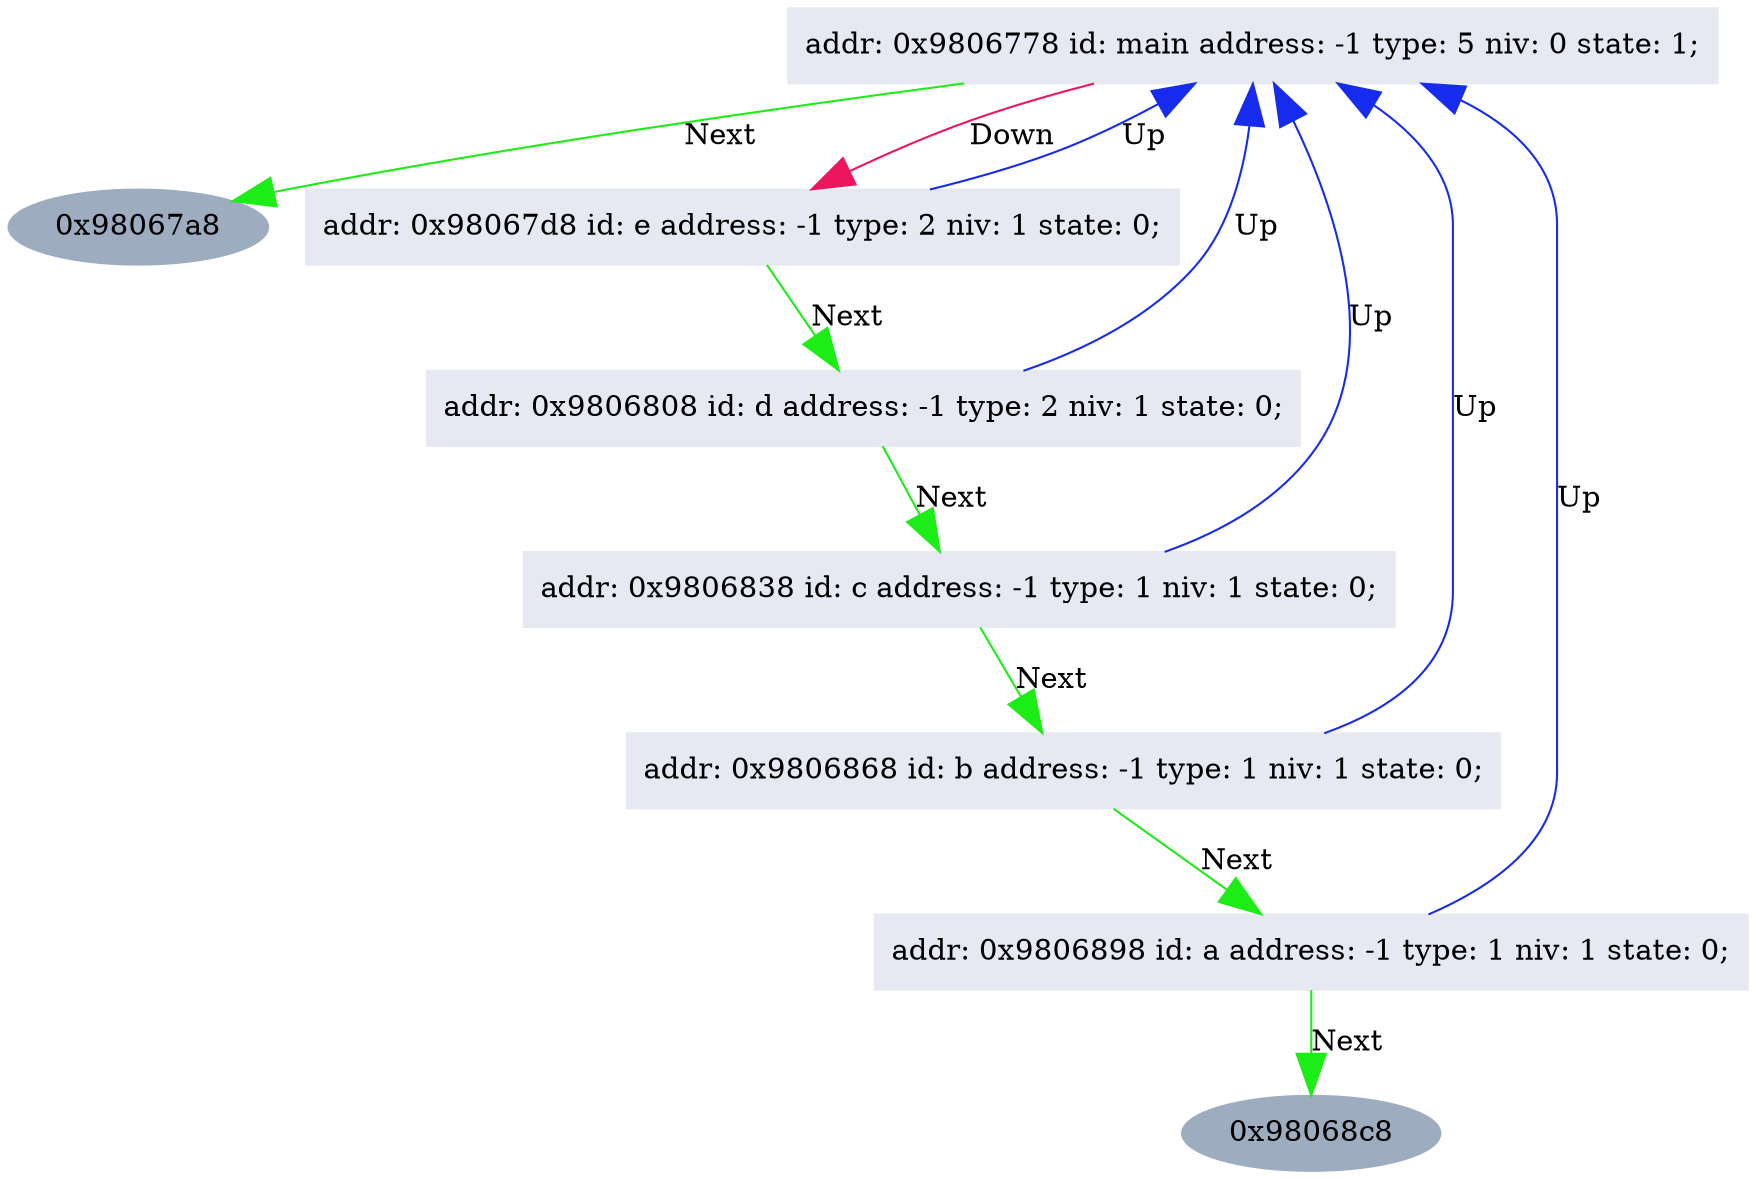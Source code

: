 //dot -Tjpg -oArbreGraph.jpg ArbreGraph.dot
digraph LSD12{
	bgcolor=white
	node [color="#9DACBF", fontcolor="#000000", style=filled];
	edge [arrowsize=2, color="#000000"];

// A remplacer avec ce qu'il y a entre ";*** BEGIN printTreeGraphViz(..) +locations ***" et ";*** END printTreeGraphViz(..) +locations ***"

"0x9806778"[shape=box, color="#e6e8f2", fontcolor="#000000",label="addr: 0x9806778 id: main address: -1 type: 5 niv: 0 state: 1;"];
"0x9806778" -> "0x98067a8" [color="#1DED16", label="Next"];
"0x9806778" -> "0x98067d8"[color="#ED165E", label="Down"];
"0x98067d8"[shape=box, color="#e6e8f2", fontcolor="#000000",label="addr: 0x98067d8 id: e address: -1 type: 2 niv: 1 state: 0;"];
"0x98067d8" -> "0x9806808" [color="#1DED16", label="Next"];
"0x98067d8" -> "0x9806778"[color="#162BED", label="Up"];
"0x9806808"[shape=box, color="#e6e8f2", fontcolor="#000000",label="addr: 0x9806808 id: d address: -1 type: 2 niv: 1 state: 0;"];
"0x9806808" -> "0x9806838" [color="#1DED16", label="Next"];
"0x9806808" -> "0x9806778"[color="#162BED", label="Up"];
"0x9806838"[shape=box, color="#e6e8f2", fontcolor="#000000",label="addr: 0x9806838 id: c address: -1 type: 1 niv: 1 state: 0;"];
"0x9806838" -> "0x9806868" [color="#1DED16", label="Next"];
"0x9806838" -> "0x9806778"[color="#162BED", label="Up"];
"0x9806868"[shape=box, color="#e6e8f2", fontcolor="#000000",label="addr: 0x9806868 id: b address: -1 type: 1 niv: 1 state: 0;"];
"0x9806868" -> "0x9806898" [color="#1DED16", label="Next"];
"0x9806868" -> "0x9806778"[color="#162BED", label="Up"];
"0x9806898"[shape=box, color="#e6e8f2", fontcolor="#000000",label="addr: 0x9806898 id: a address: -1 type: 1 niv: 1 state: 0;"];
"0x9806898" -> "0x98068c8" [color="#1DED16", label="Next"];
"0x9806898" -> "0x9806778"[color="#162BED", label="Up"];
}
